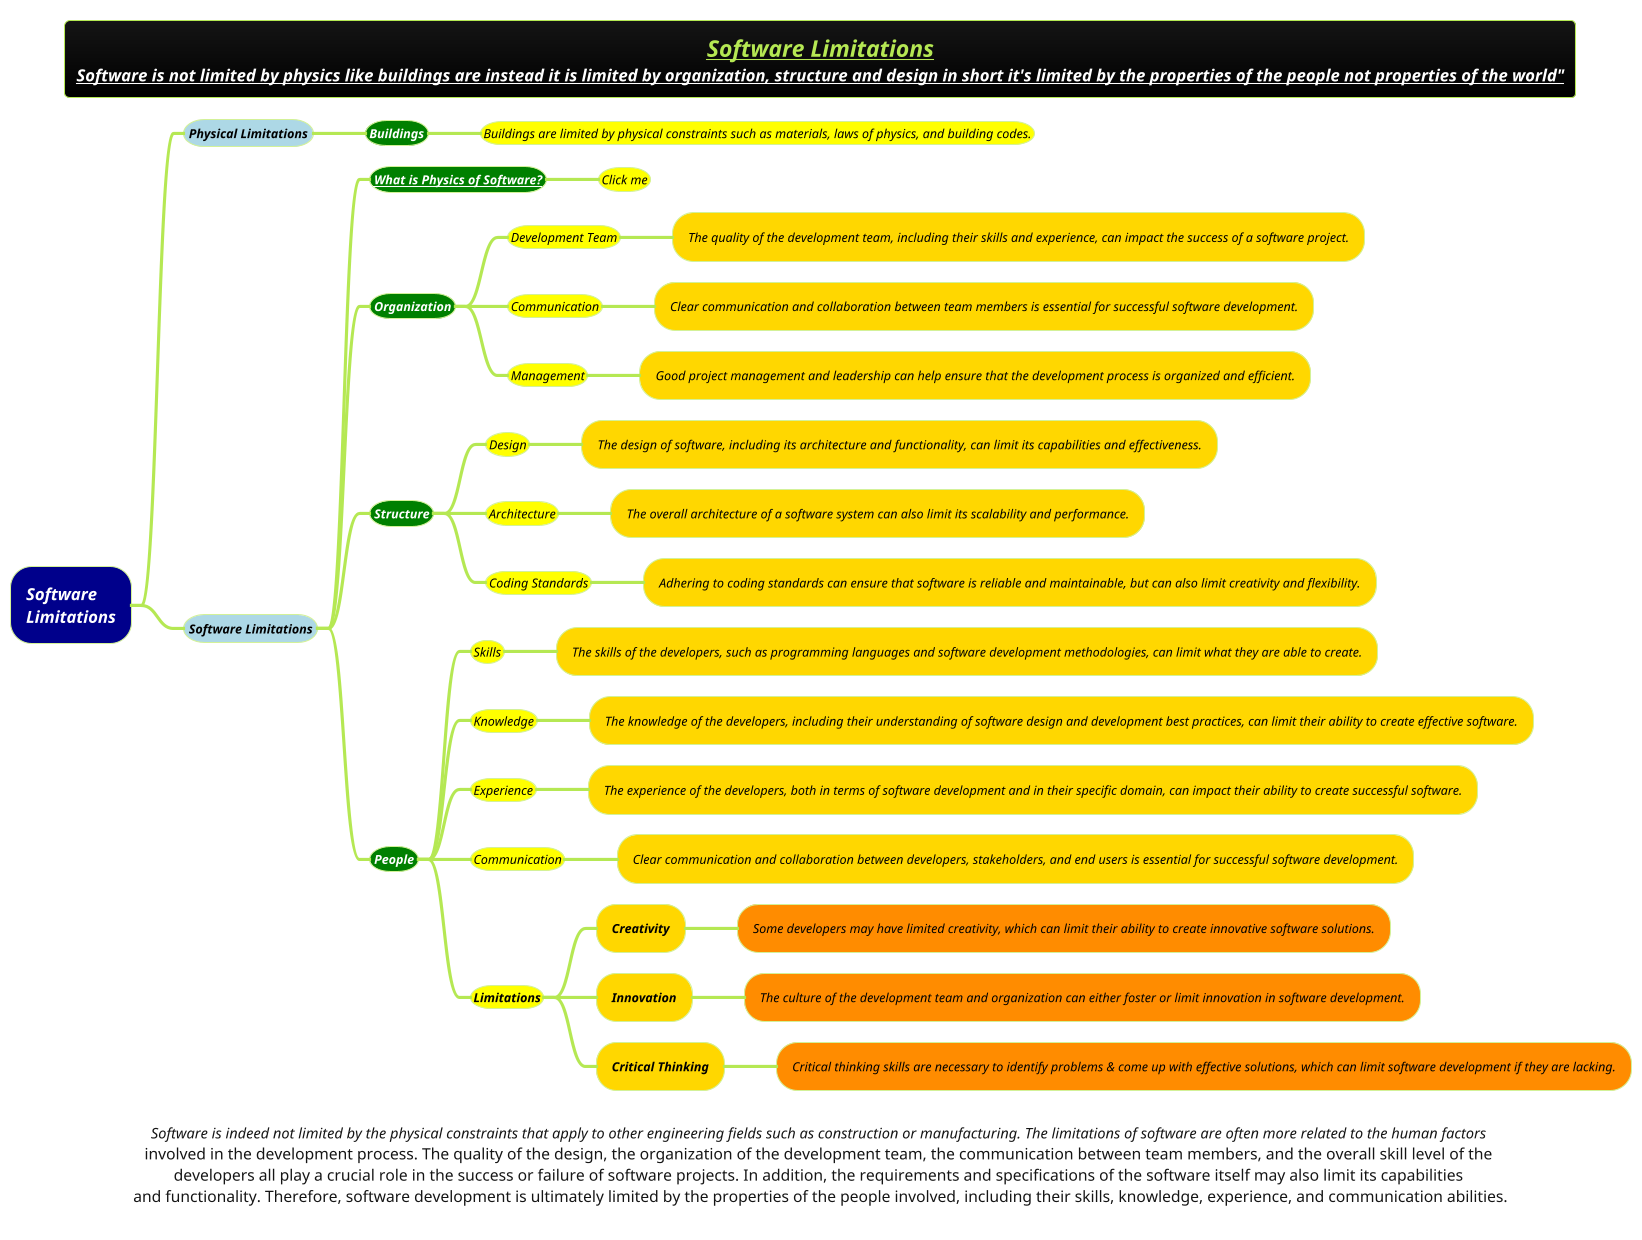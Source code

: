 @startmindmap
title =<b><i><u><size:18>Software Limitations \n<color #white><b><i><u><size:16>Software is not limited by physics like buildings are instead it is limited by organization, structure and design in short it's limited by the properties of the people not properties of the world"
caption <i>Software is indeed not limited by the physical constraints that apply to other engineering fields such as construction or manufacturing. The limitations of software are often more related to the human factors \n<size:15>involved in the development process. The quality of the design, the organization of the development team, the communication between team members, and the overall skill level of the \n<size:15>developers all play a crucial role in the success or failure of software projects. In addition, the requirements and specifications of the software itself may also limit its capabilities \n<size:15>and functionality. Therefore, software development is ultimately limited by the properties of the people involved, including their skills, knowledge, experience, and communication abilities.

!theme hacker

*[#darkblue] <i><color #white>Software \n<i><color #white>Limitations
**[#lightblue] <i><color #black><size:12>Physical Limitations
***[#green] <b><i><color #white><size:12>Buildings
****[#yellow] <i><color #black><size:12>Buildings are limited by physical constraints such as materials, laws of physics, and building codes.
**[#lightblue] <i><color #black><size:12>Software Limitations
***[#green] <b><i><color #white><size:12>[[docs/3-programming-languages/Venkat-Subramaniam/images/img_239.png What is Physics of Software?]]
****[#yellow] <i><color #black><size:12>Click me
***[#green] <b><i><color #white><size:12>Organization
****[#yellow] <i><color #black><size:12>Development Team
*****[#gold] <i><color #black><size:12>The quality of the development team, including their skills and experience, can impact the success of a software project.
****[#yellow] <i><color #black><size:12>Communication
*****[#gold] <i><color #black><size:12>Clear communication and collaboration between team members is essential for successful software development.
****[#yellow] <i><color #black><size:12>Management
*****[#gold] <i><color #black><size:12>Good project management and leadership can help ensure that the development process is organized and efficient.
***[#green] <b><i><color #white><size:12>Structure
****[#yellow] <i><color #black><size:12>Design
*****[#gold] <i><color #black><size:12>The design of software, including its architecture and functionality, can limit its capabilities and effectiveness.
****[#yellow] <i><color #black><size:12>Architecture
*****[#gold] <i><color #black><size:12>The overall architecture of a software system can also limit its scalability and performance.
****[#yellow] <i><color #black><size:12>Coding Standards
*****[#gold] <i><color #black><size:12>Adhering to coding standards can ensure that software is reliable and maintainable, but can also limit creativity and flexibility.
***[#green] <b><i><color #white><size:12>People
****[#yellow] <i><color #black><size:12>Skills
*****[#gold] <i><color #black><size:12>The skills of the developers, such as programming languages and software development methodologies, can limit what they are able to create.
****[#yellow] <i><color #black><size:12>Knowledge
*****[#gold] <i><color #black><size:12>The knowledge of the developers, including their understanding of software design and development best practices, can limit their ability to create effective software.
****[#yellow] <i><color #black><size:12>Experience
*****[#gold] <i><color #black><size:12>The experience of the developers, both in terms of software development and in their specific domain, can impact their ability to create successful software.
****[#yellow] <i><color #black><size:12>Communication
*****[#gold] <i><color #black><size:12>Clear communication and collaboration between developers, stakeholders, and end users is essential for successful software development.
****[#yellow] <b><i><color #black><size:12>Limitations
*****[#gold] <b><i><color #black><size:12>Creativity
******[#darkorange] <i><color #black><size:12>Some developers may have limited creativity, which can limit their ability to create innovative software solutions.
*****[#gold] <b><i><color #black><size:12>Innovation
******[#darkorange] <i><color #black><size:12>The culture of the development team and organization can either foster or limit innovation in software development.
*****[#gold] <b><i><color #black><size:12>Critical Thinking
******[#darkorange] <i><color #black><size:12>Critical thinking skills are necessary to identify problems & come up with effective solutions, which can limit software development if they are lacking.
@endmindmap
